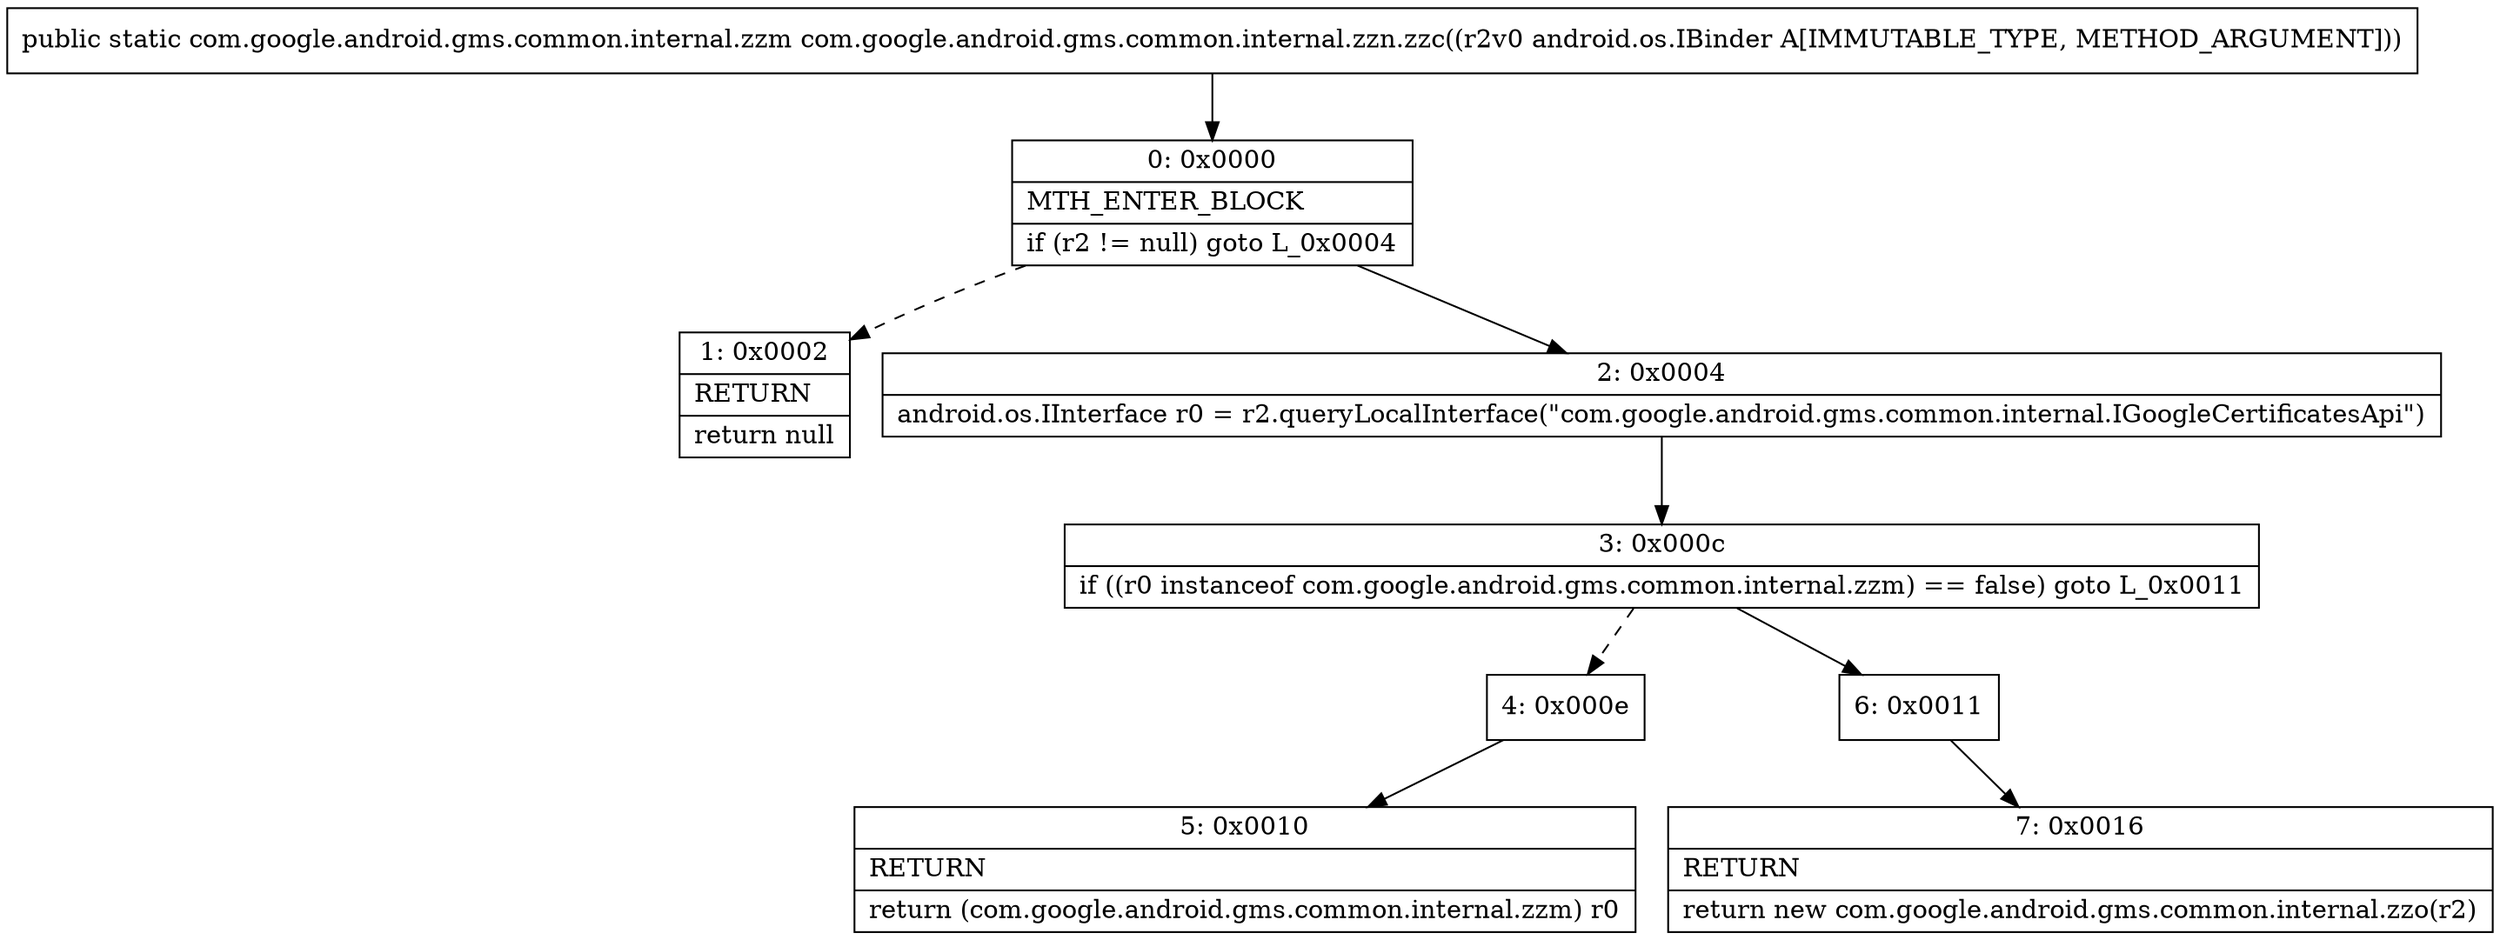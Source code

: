 digraph "CFG forcom.google.android.gms.common.internal.zzn.zzc(Landroid\/os\/IBinder;)Lcom\/google\/android\/gms\/common\/internal\/zzm;" {
Node_0 [shape=record,label="{0\:\ 0x0000|MTH_ENTER_BLOCK\l|if (r2 != null) goto L_0x0004\l}"];
Node_1 [shape=record,label="{1\:\ 0x0002|RETURN\l|return null\l}"];
Node_2 [shape=record,label="{2\:\ 0x0004|android.os.IInterface r0 = r2.queryLocalInterface(\"com.google.android.gms.common.internal.IGoogleCertificatesApi\")\l}"];
Node_3 [shape=record,label="{3\:\ 0x000c|if ((r0 instanceof com.google.android.gms.common.internal.zzm) == false) goto L_0x0011\l}"];
Node_4 [shape=record,label="{4\:\ 0x000e}"];
Node_5 [shape=record,label="{5\:\ 0x0010|RETURN\l|return (com.google.android.gms.common.internal.zzm) r0\l}"];
Node_6 [shape=record,label="{6\:\ 0x0011}"];
Node_7 [shape=record,label="{7\:\ 0x0016|RETURN\l|return new com.google.android.gms.common.internal.zzo(r2)\l}"];
MethodNode[shape=record,label="{public static com.google.android.gms.common.internal.zzm com.google.android.gms.common.internal.zzn.zzc((r2v0 android.os.IBinder A[IMMUTABLE_TYPE, METHOD_ARGUMENT])) }"];
MethodNode -> Node_0;
Node_0 -> Node_1[style=dashed];
Node_0 -> Node_2;
Node_2 -> Node_3;
Node_3 -> Node_4[style=dashed];
Node_3 -> Node_6;
Node_4 -> Node_5;
Node_6 -> Node_7;
}

